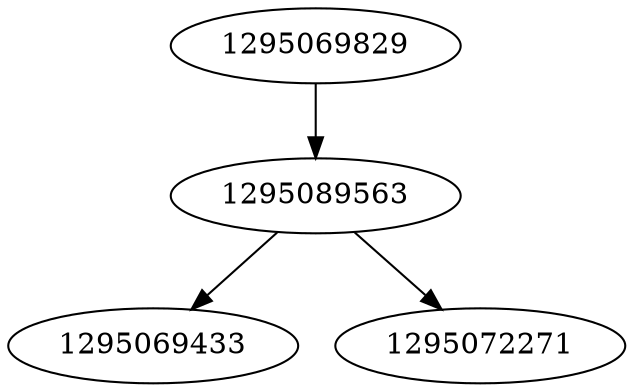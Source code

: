 strict digraph  {
1295069433;
1295089563;
1295069829;
1295072271;
1295089563 -> 1295069433;
1295089563 -> 1295072271;
1295069829 -> 1295089563;
}

